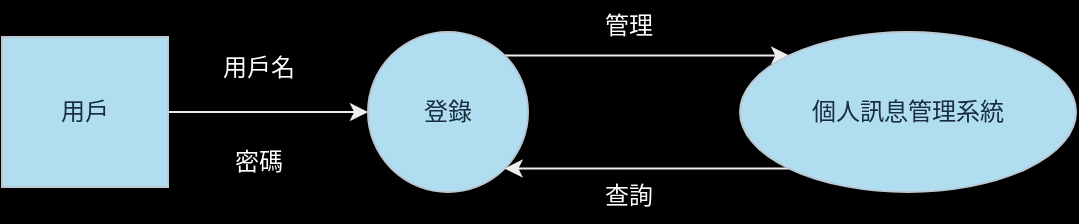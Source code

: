 <mxfile version="22.1.16" type="device">
  <diagram id="C5RBs43oDa-KdzZeNtuy" name="Page-1">
    <mxGraphModel dx="894" dy="566" grid="0" gridSize="10" guides="1" tooltips="1" connect="1" arrows="1" fold="1" page="1" pageScale="1" pageWidth="827" pageHeight="1169" background="#000000" math="0" shadow="0">
      <root>
        <mxCell id="WIyWlLk6GJQsqaUBKTNV-0" />
        <mxCell id="WIyWlLk6GJQsqaUBKTNV-1" parent="WIyWlLk6GJQsqaUBKTNV-0" />
        <mxCell id="V3E4LzRB87KwqU8mjEUV-12" style="edgeStyle=orthogonalEdgeStyle;rounded=0;orthogonalLoop=1;jettySize=auto;html=1;exitX=1;exitY=0.5;exitDx=0;exitDy=0;entryX=0;entryY=0.5;entryDx=0;entryDy=0;strokeColor=#EEEEEE;fontColor=#FFFFFF;" edge="1" parent="WIyWlLk6GJQsqaUBKTNV-1" source="V3E4LzRB87KwqU8mjEUV-3" target="V3E4LzRB87KwqU8mjEUV-6">
          <mxGeometry relative="1" as="geometry" />
        </mxCell>
        <mxCell id="V3E4LzRB87KwqU8mjEUV-3" value="用戶" style="whiteSpace=wrap;html=1;labelBackgroundColor=none;fillColor=#B1DDF0;strokeColor=#BAC8D3;fontColor=#182E3E;" vertex="1" parent="WIyWlLk6GJQsqaUBKTNV-1">
          <mxGeometry x="109" y="256.5" width="83" height="75" as="geometry" />
        </mxCell>
        <mxCell id="V3E4LzRB87KwqU8mjEUV-4" value="&lt;font color=&quot;#ffffff&quot;&gt;用戶名&lt;/font&gt;" style="text;html=1;align=center;verticalAlign=middle;resizable=0;points=[];autosize=1;strokeColor=none;fillColor=none;fontColor=#182E3E;" vertex="1" parent="WIyWlLk6GJQsqaUBKTNV-1">
          <mxGeometry x="210" y="259" width="54" height="26" as="geometry" />
        </mxCell>
        <mxCell id="V3E4LzRB87KwqU8mjEUV-5" value="&lt;font color=&quot;#ffffff&quot;&gt;密碼&lt;/font&gt;" style="text;html=1;align=center;verticalAlign=middle;resizable=0;points=[];autosize=1;strokeColor=none;fillColor=none;fontColor=#182E3E;" vertex="1" parent="WIyWlLk6GJQsqaUBKTNV-1">
          <mxGeometry x="216" y="306" width="42" height="26" as="geometry" />
        </mxCell>
        <mxCell id="V3E4LzRB87KwqU8mjEUV-11" style="edgeStyle=orthogonalEdgeStyle;rounded=0;orthogonalLoop=1;jettySize=auto;html=1;exitX=1;exitY=0;exitDx=0;exitDy=0;entryX=0;entryY=0;entryDx=0;entryDy=0;strokeColor=#EEEEEE;fontColor=#FFFFFF;" edge="1" parent="WIyWlLk6GJQsqaUBKTNV-1" source="V3E4LzRB87KwqU8mjEUV-6" target="V3E4LzRB87KwqU8mjEUV-7">
          <mxGeometry relative="1" as="geometry" />
        </mxCell>
        <mxCell id="V3E4LzRB87KwqU8mjEUV-6" value="登錄" style="ellipse;whiteSpace=wrap;html=1;strokeColor=#BAC8D3;fontColor=#182E3E;fillColor=#B1DDF0;" vertex="1" parent="WIyWlLk6GJQsqaUBKTNV-1">
          <mxGeometry x="292" y="254" width="80" height="80" as="geometry" />
        </mxCell>
        <mxCell id="V3E4LzRB87KwqU8mjEUV-10" style="edgeStyle=orthogonalEdgeStyle;rounded=0;orthogonalLoop=1;jettySize=auto;html=1;exitX=0;exitY=1;exitDx=0;exitDy=0;entryX=1;entryY=1;entryDx=0;entryDy=0;strokeColor=#EEEEEE;fontColor=#FFFFFF;" edge="1" parent="WIyWlLk6GJQsqaUBKTNV-1" source="V3E4LzRB87KwqU8mjEUV-7" target="V3E4LzRB87KwqU8mjEUV-6">
          <mxGeometry relative="1" as="geometry" />
        </mxCell>
        <mxCell id="V3E4LzRB87KwqU8mjEUV-7" value="個人訊息管理系統" style="ellipse;whiteSpace=wrap;html=1;strokeColor=#BAC8D3;fontColor=#182E3E;fillColor=#B1DDF0;" vertex="1" parent="WIyWlLk6GJQsqaUBKTNV-1">
          <mxGeometry x="478" y="254" width="168" height="80" as="geometry" />
        </mxCell>
        <mxCell id="V3E4LzRB87KwqU8mjEUV-8" value="&lt;font color=&quot;#ffffff&quot;&gt;查詢&lt;/font&gt;" style="text;html=1;align=center;verticalAlign=middle;resizable=0;points=[];autosize=1;strokeColor=none;fillColor=none;fontColor=#182E3E;" vertex="1" parent="WIyWlLk6GJQsqaUBKTNV-1">
          <mxGeometry x="401" y="323" width="42" height="26" as="geometry" />
        </mxCell>
        <mxCell id="V3E4LzRB87KwqU8mjEUV-9" value="&lt;font color=&quot;#ffffff&quot;&gt;管理&lt;/font&gt;" style="text;html=1;align=center;verticalAlign=middle;resizable=0;points=[];autosize=1;strokeColor=none;fillColor=none;fontColor=#182E3E;" vertex="1" parent="WIyWlLk6GJQsqaUBKTNV-1">
          <mxGeometry x="401" y="238" width="42" height="26" as="geometry" />
        </mxCell>
      </root>
    </mxGraphModel>
  </diagram>
</mxfile>
